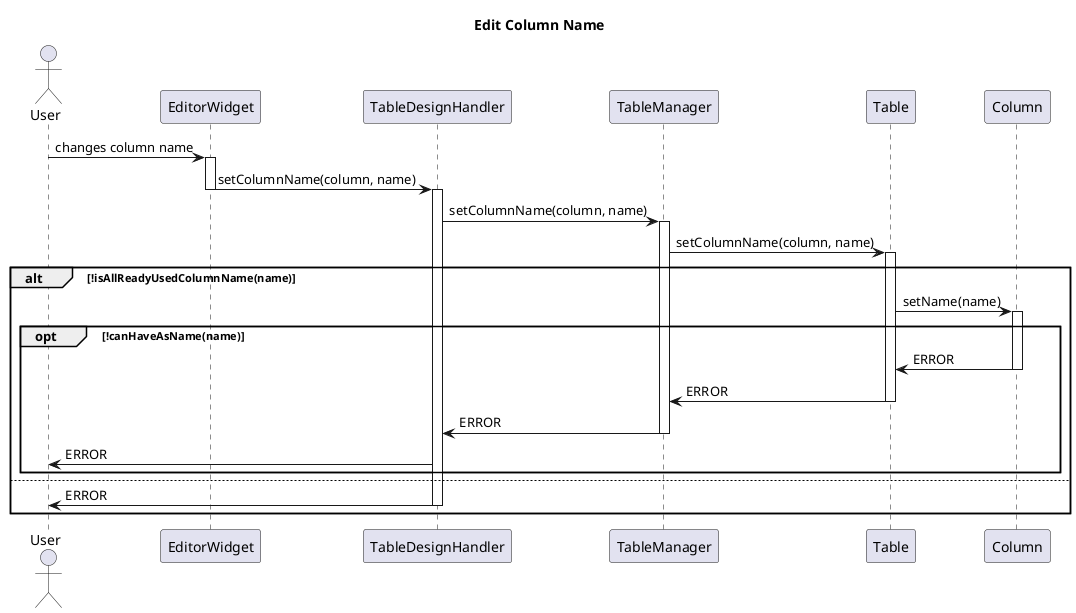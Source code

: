 @startuml
title Edit Column Name
Actor User


User -> EditorWidget: changes column name
activate EditorWidget
EditorWidget -> TableDesignHandler: setColumnName(column, name)
deactivate
activate TableDesignHandler
TableDesignHandler -> TableManager: setColumnName(column, name)
activate TableManager
TableManager -> Table: setColumnName(column, name)

activate Table
alt !isAllReadyUsedColumnName(name)
    Table -> Column: setName(name)
    activate Column

    opt !canHaveAsName(name)
        Column -> Table: ERROR
        deactivate Column
        Table -> TableManager: ERROR
        deactivate Table
        TableManager -> TableDesignHandler: ERROR
        deactivate TableManager
        TableDesignHandler -> User: ERROR
    end
else
TableDesignHandler -> User: ERROR
deactivate TableDesignHandler
end



@enduml